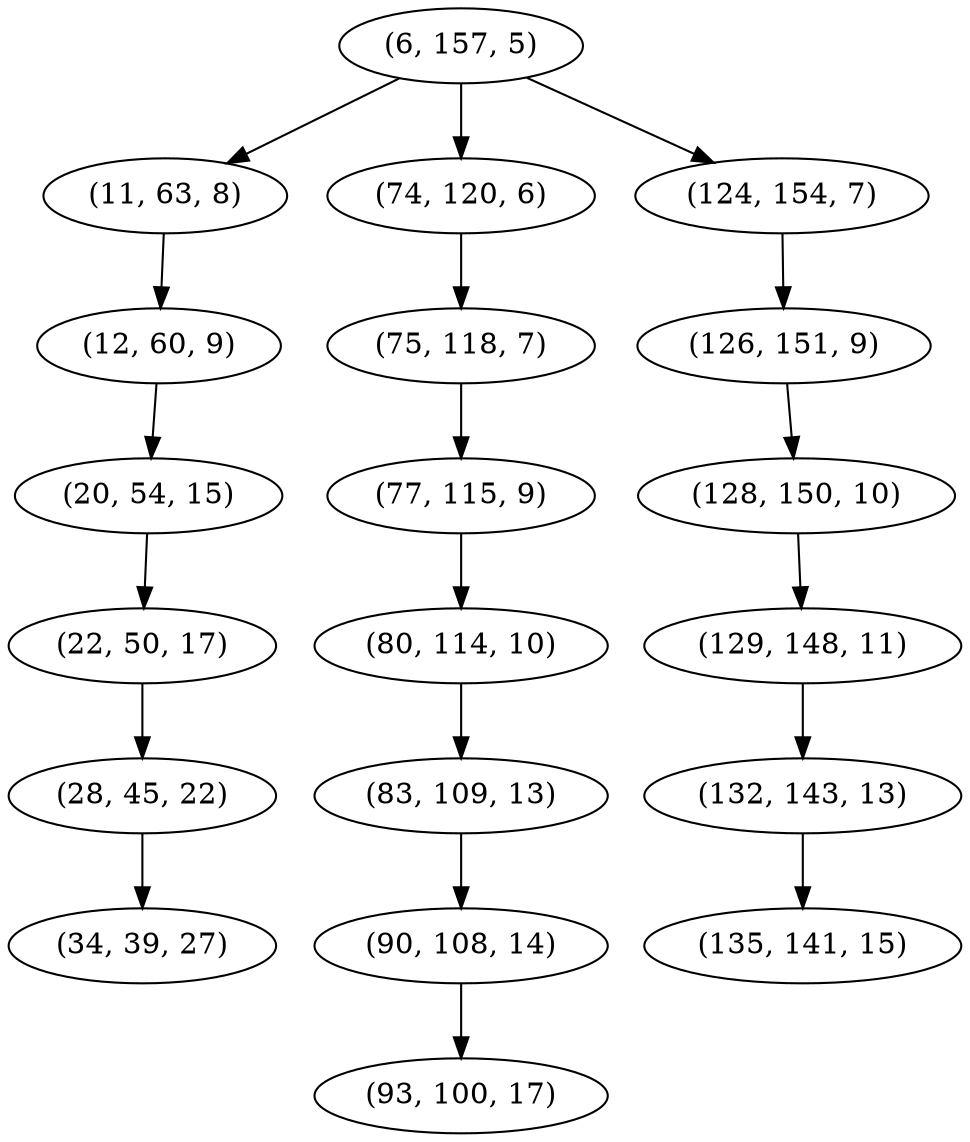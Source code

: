digraph tree {
    "(6, 157, 5)";
    "(11, 63, 8)";
    "(12, 60, 9)";
    "(20, 54, 15)";
    "(22, 50, 17)";
    "(28, 45, 22)";
    "(34, 39, 27)";
    "(74, 120, 6)";
    "(75, 118, 7)";
    "(77, 115, 9)";
    "(80, 114, 10)";
    "(83, 109, 13)";
    "(90, 108, 14)";
    "(93, 100, 17)";
    "(124, 154, 7)";
    "(126, 151, 9)";
    "(128, 150, 10)";
    "(129, 148, 11)";
    "(132, 143, 13)";
    "(135, 141, 15)";
    "(6, 157, 5)" -> "(11, 63, 8)";
    "(6, 157, 5)" -> "(74, 120, 6)";
    "(6, 157, 5)" -> "(124, 154, 7)";
    "(11, 63, 8)" -> "(12, 60, 9)";
    "(12, 60, 9)" -> "(20, 54, 15)";
    "(20, 54, 15)" -> "(22, 50, 17)";
    "(22, 50, 17)" -> "(28, 45, 22)";
    "(28, 45, 22)" -> "(34, 39, 27)";
    "(74, 120, 6)" -> "(75, 118, 7)";
    "(75, 118, 7)" -> "(77, 115, 9)";
    "(77, 115, 9)" -> "(80, 114, 10)";
    "(80, 114, 10)" -> "(83, 109, 13)";
    "(83, 109, 13)" -> "(90, 108, 14)";
    "(90, 108, 14)" -> "(93, 100, 17)";
    "(124, 154, 7)" -> "(126, 151, 9)";
    "(126, 151, 9)" -> "(128, 150, 10)";
    "(128, 150, 10)" -> "(129, 148, 11)";
    "(129, 148, 11)" -> "(132, 143, 13)";
    "(132, 143, 13)" -> "(135, 141, 15)";
}
